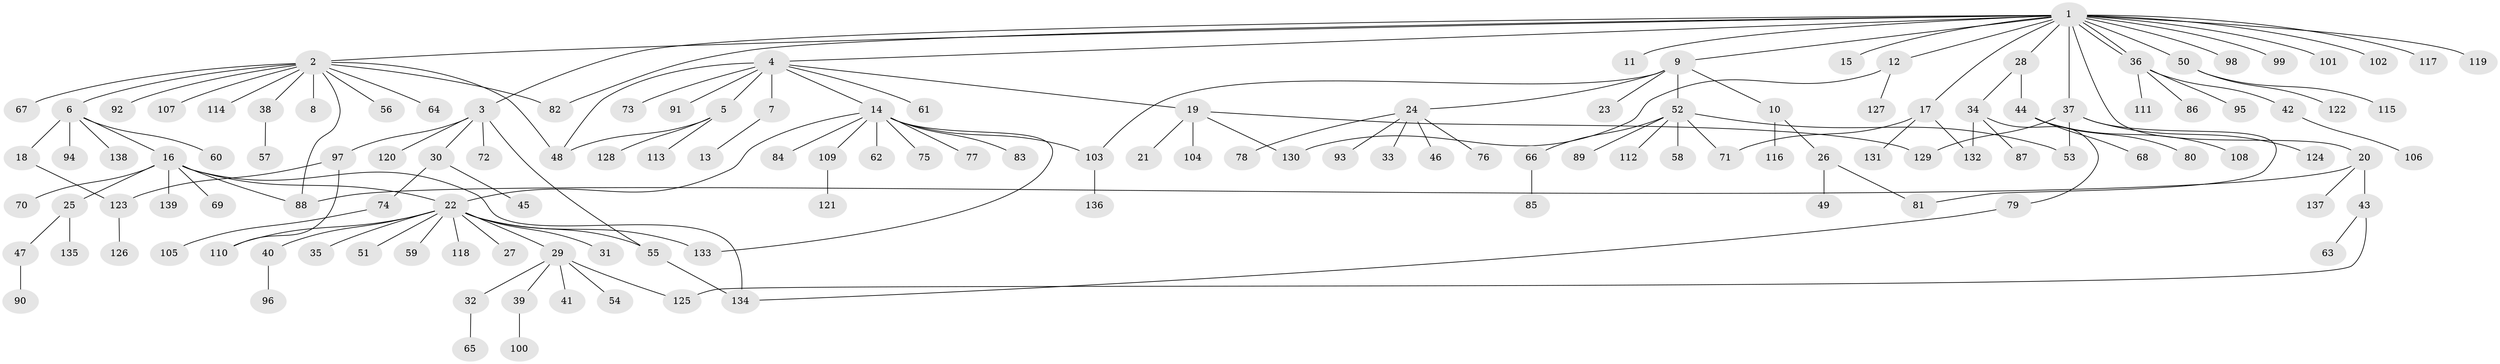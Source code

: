 // coarse degree distribution, {7: 0.028985507246376812, 1: 0.8695652173913043, 9: 0.014492753623188406, 2: 0.014492753623188406, 17: 0.014492753623188406, 3: 0.014492753623188406, 16: 0.014492753623188406, 4: 0.014492753623188406, 19: 0.014492753623188406}
// Generated by graph-tools (version 1.1) at 2025/51/03/04/25 21:51:39]
// undirected, 139 vertices, 159 edges
graph export_dot {
graph [start="1"]
  node [color=gray90,style=filled];
  1;
  2;
  3;
  4;
  5;
  6;
  7;
  8;
  9;
  10;
  11;
  12;
  13;
  14;
  15;
  16;
  17;
  18;
  19;
  20;
  21;
  22;
  23;
  24;
  25;
  26;
  27;
  28;
  29;
  30;
  31;
  32;
  33;
  34;
  35;
  36;
  37;
  38;
  39;
  40;
  41;
  42;
  43;
  44;
  45;
  46;
  47;
  48;
  49;
  50;
  51;
  52;
  53;
  54;
  55;
  56;
  57;
  58;
  59;
  60;
  61;
  62;
  63;
  64;
  65;
  66;
  67;
  68;
  69;
  70;
  71;
  72;
  73;
  74;
  75;
  76;
  77;
  78;
  79;
  80;
  81;
  82;
  83;
  84;
  85;
  86;
  87;
  88;
  89;
  90;
  91;
  92;
  93;
  94;
  95;
  96;
  97;
  98;
  99;
  100;
  101;
  102;
  103;
  104;
  105;
  106;
  107;
  108;
  109;
  110;
  111;
  112;
  113;
  114;
  115;
  116;
  117;
  118;
  119;
  120;
  121;
  122;
  123;
  124;
  125;
  126;
  127;
  128;
  129;
  130;
  131;
  132;
  133;
  134;
  135;
  136;
  137;
  138;
  139;
  1 -- 2;
  1 -- 3;
  1 -- 4;
  1 -- 9;
  1 -- 11;
  1 -- 12;
  1 -- 15;
  1 -- 17;
  1 -- 20;
  1 -- 28;
  1 -- 36;
  1 -- 36;
  1 -- 37;
  1 -- 50;
  1 -- 82;
  1 -- 98;
  1 -- 99;
  1 -- 101;
  1 -- 102;
  1 -- 117;
  1 -- 119;
  2 -- 6;
  2 -- 8;
  2 -- 38;
  2 -- 48;
  2 -- 56;
  2 -- 64;
  2 -- 67;
  2 -- 82;
  2 -- 88;
  2 -- 92;
  2 -- 107;
  2 -- 114;
  3 -- 30;
  3 -- 55;
  3 -- 72;
  3 -- 97;
  3 -- 120;
  4 -- 5;
  4 -- 7;
  4 -- 14;
  4 -- 19;
  4 -- 48;
  4 -- 61;
  4 -- 73;
  4 -- 91;
  5 -- 48;
  5 -- 113;
  5 -- 128;
  6 -- 16;
  6 -- 18;
  6 -- 60;
  6 -- 94;
  6 -- 138;
  7 -- 13;
  9 -- 10;
  9 -- 23;
  9 -- 24;
  9 -- 52;
  9 -- 103;
  10 -- 26;
  10 -- 116;
  12 -- 127;
  12 -- 130;
  14 -- 22;
  14 -- 62;
  14 -- 75;
  14 -- 77;
  14 -- 83;
  14 -- 84;
  14 -- 103;
  14 -- 109;
  14 -- 133;
  16 -- 22;
  16 -- 25;
  16 -- 69;
  16 -- 70;
  16 -- 88;
  16 -- 134;
  16 -- 139;
  17 -- 71;
  17 -- 131;
  17 -- 132;
  18 -- 123;
  19 -- 21;
  19 -- 104;
  19 -- 129;
  19 -- 130;
  20 -- 43;
  20 -- 88;
  20 -- 137;
  22 -- 27;
  22 -- 29;
  22 -- 31;
  22 -- 35;
  22 -- 40;
  22 -- 51;
  22 -- 55;
  22 -- 59;
  22 -- 110;
  22 -- 118;
  22 -- 133;
  24 -- 33;
  24 -- 46;
  24 -- 76;
  24 -- 78;
  24 -- 93;
  25 -- 47;
  25 -- 135;
  26 -- 49;
  26 -- 81;
  28 -- 34;
  28 -- 44;
  29 -- 32;
  29 -- 39;
  29 -- 41;
  29 -- 54;
  29 -- 125;
  30 -- 45;
  30 -- 74;
  32 -- 65;
  34 -- 79;
  34 -- 87;
  34 -- 132;
  36 -- 42;
  36 -- 86;
  36 -- 95;
  36 -- 111;
  37 -- 53;
  37 -- 81;
  37 -- 124;
  37 -- 129;
  38 -- 57;
  39 -- 100;
  40 -- 96;
  42 -- 106;
  43 -- 63;
  43 -- 125;
  44 -- 68;
  44 -- 80;
  44 -- 108;
  47 -- 90;
  50 -- 115;
  50 -- 122;
  52 -- 53;
  52 -- 58;
  52 -- 66;
  52 -- 71;
  52 -- 89;
  52 -- 112;
  55 -- 134;
  66 -- 85;
  74 -- 105;
  79 -- 134;
  97 -- 110;
  97 -- 123;
  103 -- 136;
  109 -- 121;
  123 -- 126;
}
